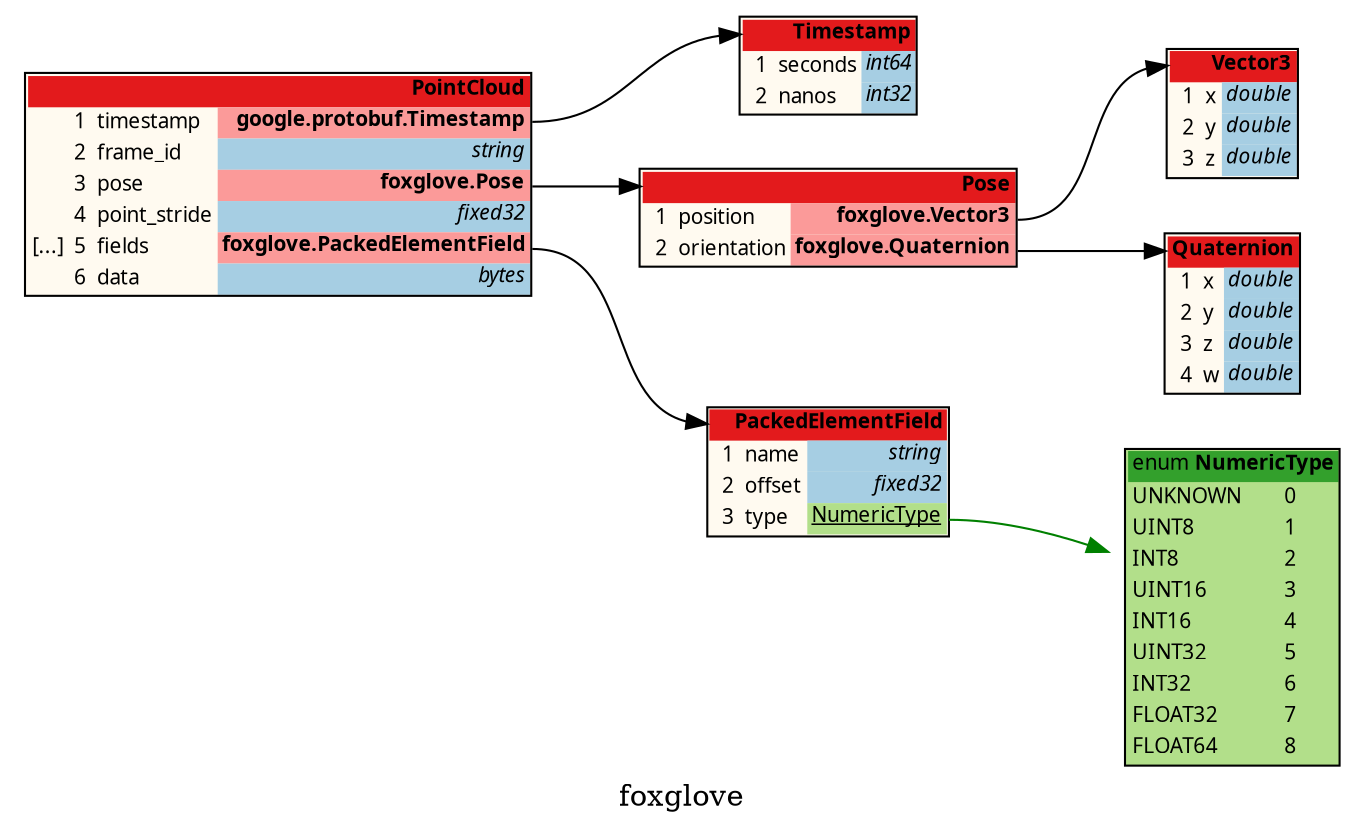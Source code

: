 /*
	do not edit:
	auto-generated by github.com/seamia/protodot
*/
digraph protodot {

	/* package:   foxglove */
	/* source:    messages/payloads/foxglove/PointCloud.proto */
	/* selection: .PointCloud */

	rankdir=LR;
	label="foxglove";
	tooltip="foxglove";
	bgcolor="transparent"

	node [
		shape=plaintext
		fontsize=10
		fontname="Ubuntu"
	];


	/* ------ nodes ------ */
	Node_Ja_101	[shape=plaintext tooltip="NumericType" label=<<TABLE BORDER="1" CELLBORDER="0" CELLSPACING="0" BGCOLOR="#b2df8a"><TR><TD COLSPAN="2" PORT="header" BGCOLOR="#33a02c" ALIGN="right">enum <b>NumericType</b></TD></TR><TR><TD BGCOLOR="#b2df8a" ALIGN="left">UNKNOWN</TD><TD BGCOLOR="#b2df8a" ALIGN="left">0</TD></TR><TR><TD BGCOLOR="#b2df8a" ALIGN="left">UINT8</TD><TD BGCOLOR="#b2df8a" ALIGN="left">1</TD></TR><TR><TD BGCOLOR="#b2df8a" ALIGN="left">INT8</TD><TD BGCOLOR="#b2df8a" ALIGN="left">2</TD></TR><TR><TD BGCOLOR="#b2df8a" ALIGN="left">UINT16</TD><TD BGCOLOR="#b2df8a" ALIGN="left">3</TD></TR><TR><TD BGCOLOR="#b2df8a" ALIGN="left">INT16</TD><TD BGCOLOR="#b2df8a" ALIGN="left">4</TD></TR><TR><TD BGCOLOR="#b2df8a" ALIGN="left">UINT32</TD><TD BGCOLOR="#b2df8a" ALIGN="left">5</TD></TR><TR><TD BGCOLOR="#b2df8a" ALIGN="left">INT32</TD><TD BGCOLOR="#b2df8a" ALIGN="left">6</TD></TR><TR><TD BGCOLOR="#b2df8a" ALIGN="left">FLOAT32</TD><TD BGCOLOR="#b2df8a" ALIGN="left">7</TD></TR><TR><TD BGCOLOR="#b2df8a" ALIGN="left">FLOAT64</TD><TD BGCOLOR="#b2df8a" ALIGN="left">8</TD></TR></TABLE>>];
	Node_Ja_106	[shape=plaintext tooltip="foxglove.PointCloud" label=<<TABLE BORDER="1" CELLBORDER="0" CELLSPACING="0" BGCOLOR="#fffaf0"><TR><TD COLSPAN="4" PORT="header" BGCOLOR="#e31a1c" ALIGN="right"><b>PointCloud</b></TD></TR><TR><TD ALIGN="right"></TD><TD ALIGN="right">1</TD><TD ALIGN="left">timestamp</TD><TD BGCOLOR="#fb9a99" PORT="potimestamp" ALIGN="right"><b>google.protobuf.Timestamp</b></TD></TR><TR><TD ALIGN="right"></TD><TD ALIGN="right">2</TD><TD ALIGN="left">frame_id</TD><TD BGCOLOR="#a6cee3" PORT="poframe_id" ALIGN="right" TITLE="string"><i>string</i></TD></TR><TR><TD ALIGN="right"></TD><TD ALIGN="right">3</TD><TD ALIGN="left">pose</TD><TD BGCOLOR="#fb9a99" PORT="popose" ALIGN="right"><b>foxglove.Pose</b></TD></TR><TR><TD ALIGN="right"></TD><TD ALIGN="right">4</TD><TD ALIGN="left">point_stride</TD><TD BGCOLOR="#a6cee3" PORT="popoint_stride" ALIGN="right" TITLE="fixed32"><i>fixed32</i></TD></TR><TR><TD ALIGN="right">[...]</TD><TD ALIGN="right">5</TD><TD ALIGN="left">fields</TD><TD BGCOLOR="#fb9a99" PORT="pofields" ALIGN="right"><b>foxglove.PackedElementField</b></TD></TR><TR><TD ALIGN="right"></TD><TD ALIGN="right">6</TD><TD ALIGN="left">data</TD><TD BGCOLOR="#a6cee3" PORT="podata" ALIGN="right" TITLE="bytes"><i>bytes</i></TD></TR></TABLE>>];
	Node_Ja_105	[shape=plaintext tooltip="google.protobuf.Timestamp" label=<<TABLE BORDER="1" CELLBORDER="0" CELLSPACING="0" BGCOLOR="#fffaf0"><TR><TD COLSPAN="4" PORT="header" BGCOLOR="#e31a1c" ALIGN="right"><b>Timestamp</b></TD></TR><TR><TD ALIGN="right"></TD><TD ALIGN="right">1</TD><TD ALIGN="left">seconds</TD><TD BGCOLOR="#a6cee3" PORT="poseconds" ALIGN="right" TITLE="int64"><i>int64</i></TD></TR><TR><TD ALIGN="right"></TD><TD ALIGN="right">2</TD><TD ALIGN="left">nanos</TD><TD BGCOLOR="#a6cee3" PORT="ponanos" ALIGN="right" TITLE="int32"><i>int32</i></TD></TR></TABLE>>];
	Node_Ja_104	[shape=plaintext tooltip="foxglove.Pose" label=<<TABLE BORDER="1" CELLBORDER="0" CELLSPACING="0" BGCOLOR="#fffaf0"><TR><TD COLSPAN="4" PORT="header" BGCOLOR="#e31a1c" ALIGN="right"><b>Pose</b></TD></TR><TR><TD ALIGN="right"></TD><TD ALIGN="right">1</TD><TD ALIGN="left">position</TD><TD BGCOLOR="#fb9a99" PORT="poposition" ALIGN="right"><b>foxglove.Vector3</b></TD></TR><TR><TD ALIGN="right"></TD><TD ALIGN="right">2</TD><TD ALIGN="left">orientation</TD><TD BGCOLOR="#fb9a99" PORT="poorientation" ALIGN="right"><b>foxglove.Quaternion</b></TD></TR></TABLE>>];
	Node_Ja_100	[shape=plaintext tooltip="foxglove.PackedElementField" label=<<TABLE BORDER="1" CELLBORDER="0" CELLSPACING="0" BGCOLOR="#fffaf0"><TR><TD COLSPAN="4" PORT="header" BGCOLOR="#e31a1c" ALIGN="right"><b>PackedElementField</b></TD></TR><TR><TD ALIGN="right"></TD><TD ALIGN="right">1</TD><TD ALIGN="left">name</TD><TD BGCOLOR="#a6cee3" PORT="poname" ALIGN="right" TITLE="string"><i>string</i></TD></TR><TR><TD ALIGN="right"></TD><TD ALIGN="right">2</TD><TD ALIGN="left">offset</TD><TD BGCOLOR="#a6cee3" PORT="pooffset" ALIGN="right" TITLE="fixed32"><i>fixed32</i></TD></TR><TR><TD ALIGN="right"></TD><TD ALIGN="right">3</TD><TD ALIGN="left">type</TD><TD BGCOLOR="#b2df8a" PORT="potype" ALIGN="right"><u>NumericType</u></TD></TR></TABLE>>];
	Node_Ja_103	[shape=plaintext tooltip="foxglove.Vector3" label=<<TABLE BORDER="1" CELLBORDER="0" CELLSPACING="0" BGCOLOR="#fffaf0"><TR><TD COLSPAN="4" PORT="header" BGCOLOR="#e31a1c" ALIGN="right"><b>Vector3</b></TD></TR><TR><TD ALIGN="right"></TD><TD ALIGN="right">1</TD><TD ALIGN="left">x</TD><TD BGCOLOR="#a6cee3" PORT="pox" ALIGN="right" TITLE="double"><i>double</i></TD></TR><TR><TD ALIGN="right"></TD><TD ALIGN="right">2</TD><TD ALIGN="left">y</TD><TD BGCOLOR="#a6cee3" PORT="poy" ALIGN="right" TITLE="double"><i>double</i></TD></TR><TR><TD ALIGN="right"></TD><TD ALIGN="right">3</TD><TD ALIGN="left">z</TD><TD BGCOLOR="#a6cee3" PORT="poz" ALIGN="right" TITLE="double"><i>double</i></TD></TR></TABLE>>];
	Node_Ja_102	[shape=plaintext tooltip="foxglove.Quaternion" label=<<TABLE BORDER="1" CELLBORDER="0" CELLSPACING="0" BGCOLOR="#fffaf0"><TR><TD COLSPAN="4" PORT="header" BGCOLOR="#e31a1c" ALIGN="right"><b>Quaternion</b></TD></TR><TR><TD ALIGN="right"></TD><TD ALIGN="right">1</TD><TD ALIGN="left">x</TD><TD BGCOLOR="#a6cee3" PORT="pox" ALIGN="right" TITLE="double"><i>double</i></TD></TR><TR><TD ALIGN="right"></TD><TD ALIGN="right">2</TD><TD ALIGN="left">y</TD><TD BGCOLOR="#a6cee3" PORT="poy" ALIGN="right" TITLE="double"><i>double</i></TD></TR><TR><TD ALIGN="right"></TD><TD ALIGN="right">3</TD><TD ALIGN="left">z</TD><TD BGCOLOR="#a6cee3" PORT="poz" ALIGN="right" TITLE="double"><i>double</i></TD></TR><TR><TD ALIGN="right"></TD><TD ALIGN="right">4</TD><TD ALIGN="left">w</TD><TD BGCOLOR="#a6cee3" PORT="pow" ALIGN="right" TITLE="double"><i>double</i></TD></TR></TABLE>>];

	/* ------ connections ------ */
	Node_Ja_106:popose:e	-> Node_Ja_104:header [color="#000000" tooltip="Ja_106 --> Ja_104"];
	Node_Ja_106:pofields:e	-> Node_Ja_100:header [color="#000000" tooltip="Ja_106 --> Ja_100"];
	Node_Ja_104:poposition:e	-> Node_Ja_103:header [color="#000000" tooltip="Ja_104 --> Ja_103"];
	Node_Ja_104:poorientation:e	-> Node_Ja_102:header [color="#000000" tooltip="Ja_104 --> Ja_102"];
	Node_Ja_100:potype:e	-> Node_Ja_101 [color="#008000" tooltip="Ja_100 --> Ja_101"];
	Node_Ja_106:potimestamp:e	-> Node_Ja_105:header [color="#000000" tooltip="Ja_106 --> Ja_105"];

	/* generated by github.com/seamia/protodot on Thursday, 08-May-25 19:23:51 UTC */
}
